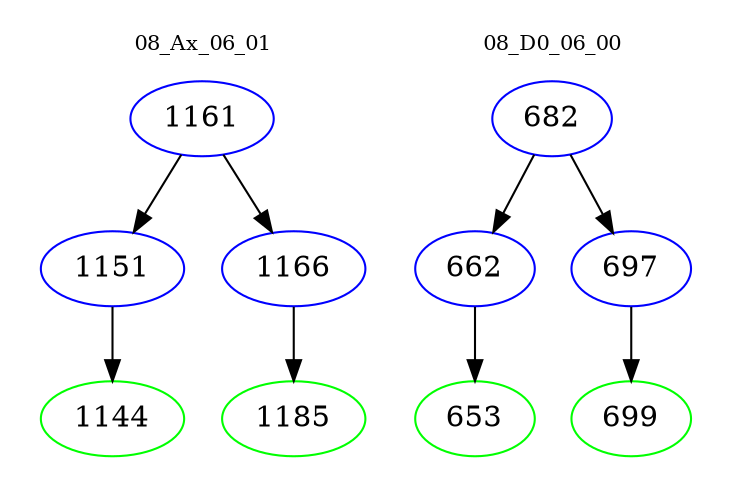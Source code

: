 digraph{
subgraph cluster_0 {
color = white
label = "08_Ax_06_01";
fontsize=10;
T0_1161 [label="1161", color="blue"]
T0_1161 -> T0_1151 [color="black"]
T0_1151 [label="1151", color="blue"]
T0_1151 -> T0_1144 [color="black"]
T0_1144 [label="1144", color="green"]
T0_1161 -> T0_1166 [color="black"]
T0_1166 [label="1166", color="blue"]
T0_1166 -> T0_1185 [color="black"]
T0_1185 [label="1185", color="green"]
}
subgraph cluster_1 {
color = white
label = "08_D0_06_00";
fontsize=10;
T1_682 [label="682", color="blue"]
T1_682 -> T1_662 [color="black"]
T1_662 [label="662", color="blue"]
T1_662 -> T1_653 [color="black"]
T1_653 [label="653", color="green"]
T1_682 -> T1_697 [color="black"]
T1_697 [label="697", color="blue"]
T1_697 -> T1_699 [color="black"]
T1_699 [label="699", color="green"]
}
}
